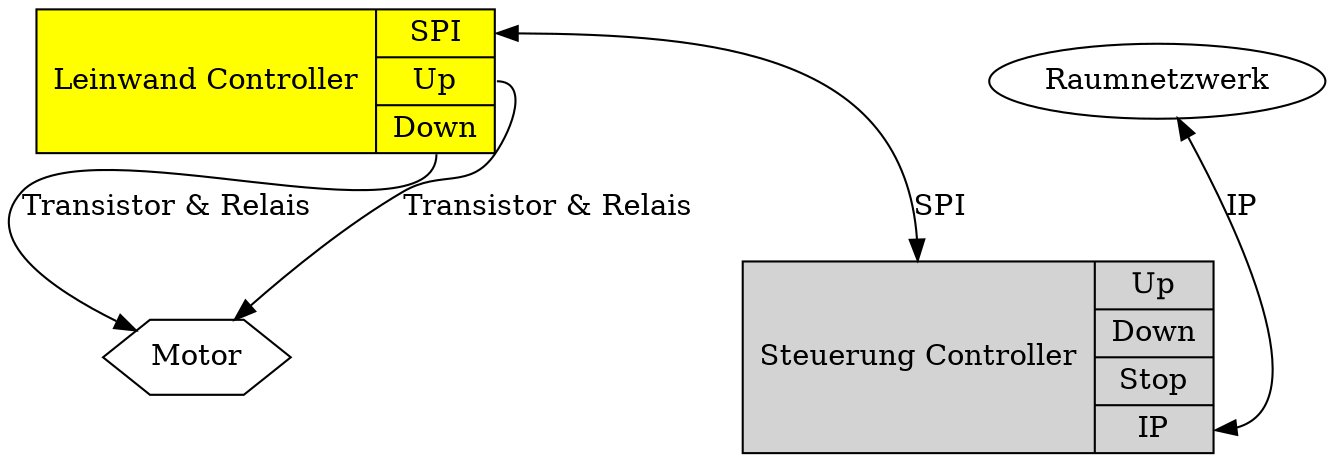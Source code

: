 digraph Setup {

nodesep=1.2
node	[shape=record style=filled];

LW 	[ label="<f0> Leinwand Controller | { <spi> SPI | <up> Up | <down> Down }" fillcolor=yellow ];
Cont	[ label="<f0> Steuerung Controller|{ <up> Up|<down> Down|<stop> Stop| <ip> IP }" ];
Motor	[ label="Motor" shape=hexagon style=solid];
Raum	[ label="Raumnetzwerk" shape=oval style=solid];

LW:spi->Cont:f0 [ label="SPI", dir="both" ];
//Cont:f0->LW:spi;
LW:up->Motor [ label="Transistor & Relais" ];
LW:down->Motor [ label="Transistor & Relais" ];

//Cont:ip->Raum:f0 [ label="IP" ];
Raum->Cont:ip [ label="IP", dir="both" ];

}
